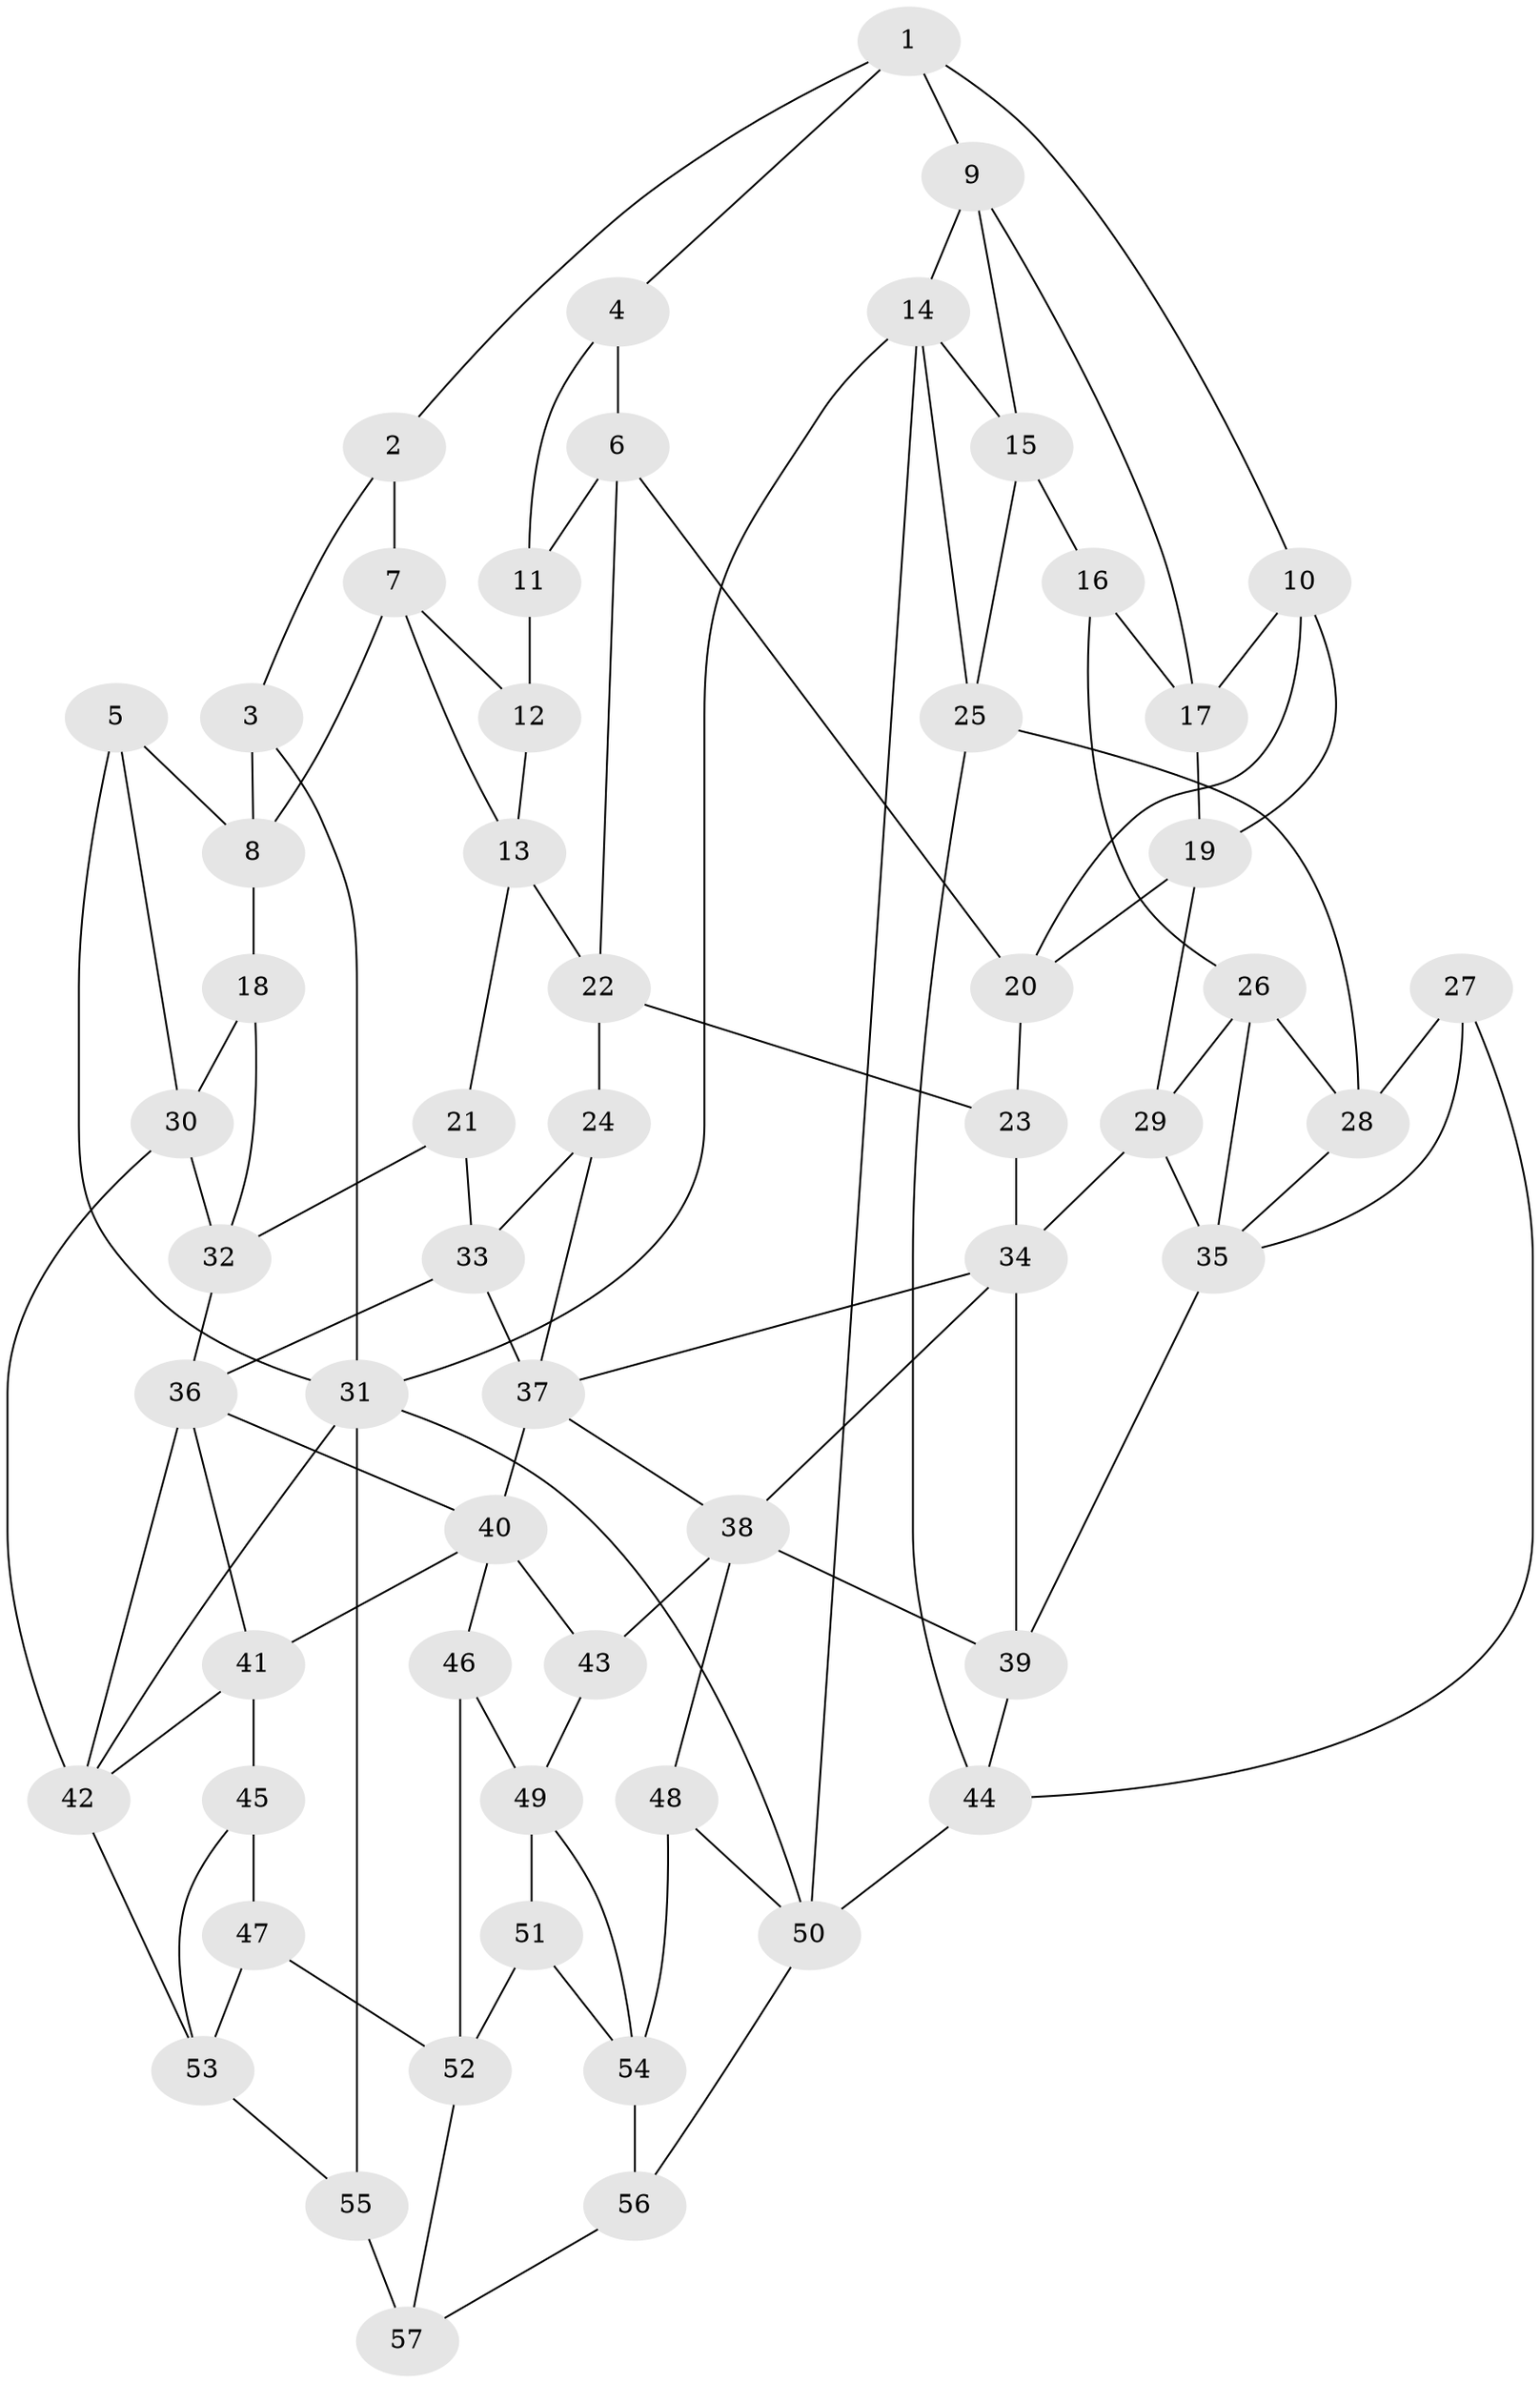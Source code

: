// original degree distribution, {3: 0.017241379310344827, 4: 0.21551724137931033, 5: 0.5689655172413793, 6: 0.19827586206896552}
// Generated by graph-tools (version 1.1) at 2025/27/03/09/25 03:27:13]
// undirected, 57 vertices, 109 edges
graph export_dot {
graph [start="1"]
  node [color=gray90,style=filled];
  1;
  2;
  3;
  4;
  5;
  6;
  7;
  8;
  9;
  10;
  11;
  12;
  13;
  14;
  15;
  16;
  17;
  18;
  19;
  20;
  21;
  22;
  23;
  24;
  25;
  26;
  27;
  28;
  29;
  30;
  31;
  32;
  33;
  34;
  35;
  36;
  37;
  38;
  39;
  40;
  41;
  42;
  43;
  44;
  45;
  46;
  47;
  48;
  49;
  50;
  51;
  52;
  53;
  54;
  55;
  56;
  57;
  1 -- 2 [weight=1.0];
  1 -- 4 [weight=1.0];
  1 -- 9 [weight=1.0];
  1 -- 10 [weight=1.0];
  2 -- 3 [weight=1.0];
  2 -- 7 [weight=1.0];
  3 -- 8 [weight=1.0];
  3 -- 31 [weight=1.0];
  4 -- 6 [weight=1.0];
  4 -- 11 [weight=1.0];
  5 -- 8 [weight=1.0];
  5 -- 30 [weight=1.0];
  5 -- 31 [weight=1.0];
  6 -- 11 [weight=1.0];
  6 -- 20 [weight=1.0];
  6 -- 22 [weight=1.0];
  7 -- 8 [weight=1.0];
  7 -- 12 [weight=1.0];
  7 -- 13 [weight=1.0];
  8 -- 18 [weight=1.0];
  9 -- 14 [weight=1.0];
  9 -- 15 [weight=1.0];
  9 -- 17 [weight=1.0];
  10 -- 17 [weight=1.0];
  10 -- 19 [weight=1.0];
  10 -- 20 [weight=1.0];
  11 -- 12 [weight=2.0];
  12 -- 13 [weight=1.0];
  13 -- 21 [weight=1.0];
  13 -- 22 [weight=1.0];
  14 -- 15 [weight=1.0];
  14 -- 25 [weight=1.0];
  14 -- 31 [weight=1.0];
  14 -- 50 [weight=1.0];
  15 -- 16 [weight=1.0];
  15 -- 25 [weight=1.0];
  16 -- 17 [weight=1.0];
  16 -- 26 [weight=1.0];
  17 -- 19 [weight=1.0];
  18 -- 30 [weight=1.0];
  18 -- 32 [weight=1.0];
  19 -- 20 [weight=1.0];
  19 -- 29 [weight=1.0];
  20 -- 23 [weight=1.0];
  21 -- 32 [weight=1.0];
  21 -- 33 [weight=1.0];
  22 -- 23 [weight=1.0];
  22 -- 24 [weight=1.0];
  23 -- 34 [weight=1.0];
  24 -- 33 [weight=1.0];
  24 -- 37 [weight=1.0];
  25 -- 28 [weight=1.0];
  25 -- 44 [weight=1.0];
  26 -- 28 [weight=1.0];
  26 -- 29 [weight=1.0];
  26 -- 35 [weight=1.0];
  27 -- 28 [weight=1.0];
  27 -- 35 [weight=1.0];
  27 -- 44 [weight=1.0];
  28 -- 35 [weight=1.0];
  29 -- 34 [weight=1.0];
  29 -- 35 [weight=1.0];
  30 -- 32 [weight=1.0];
  30 -- 42 [weight=1.0];
  31 -- 42 [weight=1.0];
  31 -- 50 [weight=1.0];
  31 -- 55 [weight=1.0];
  32 -- 36 [weight=1.0];
  33 -- 36 [weight=1.0];
  33 -- 37 [weight=1.0];
  34 -- 37 [weight=1.0];
  34 -- 38 [weight=2.0];
  34 -- 39 [weight=1.0];
  35 -- 39 [weight=2.0];
  36 -- 40 [weight=1.0];
  36 -- 41 [weight=1.0];
  36 -- 42 [weight=2.0];
  37 -- 38 [weight=1.0];
  37 -- 40 [weight=2.0];
  38 -- 39 [weight=1.0];
  38 -- 43 [weight=1.0];
  38 -- 48 [weight=1.0];
  39 -- 44 [weight=1.0];
  40 -- 41 [weight=1.0];
  40 -- 43 [weight=1.0];
  40 -- 46 [weight=1.0];
  41 -- 42 [weight=1.0];
  41 -- 45 [weight=2.0];
  42 -- 53 [weight=1.0];
  43 -- 49 [weight=1.0];
  44 -- 50 [weight=1.0];
  45 -- 47 [weight=1.0];
  45 -- 53 [weight=1.0];
  46 -- 49 [weight=1.0];
  46 -- 52 [weight=1.0];
  47 -- 52 [weight=1.0];
  47 -- 53 [weight=1.0];
  48 -- 50 [weight=1.0];
  48 -- 54 [weight=1.0];
  49 -- 51 [weight=1.0];
  49 -- 54 [weight=1.0];
  50 -- 56 [weight=1.0];
  51 -- 52 [weight=1.0];
  51 -- 54 [weight=1.0];
  52 -- 57 [weight=1.0];
  53 -- 55 [weight=1.0];
  54 -- 56 [weight=1.0];
  55 -- 57 [weight=2.0];
  56 -- 57 [weight=1.0];
}
